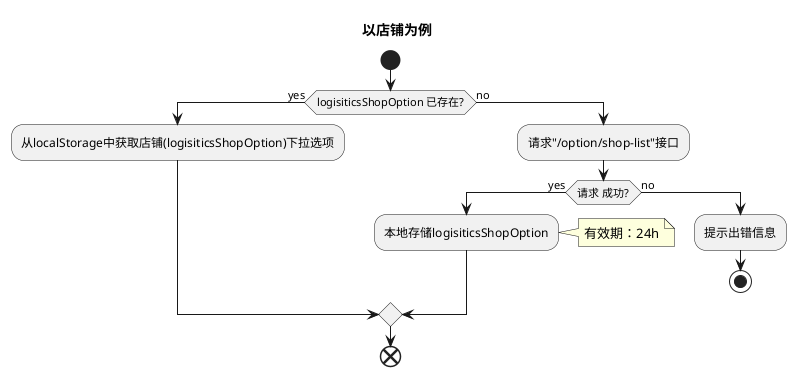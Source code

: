 @startuml
title 以店铺为例

start
if(logisiticsShopOption 已存在?) then (yes)
  :从localStorage中获取店铺(logisiticsShopOption)下拉选项;
else (no)
  :请求"/option/shop-list"接口;
  if(请求 成功?) then (yes)
    :本地存储logisiticsShopOption;
    note right
      有效期：24h
    end note
  else (no)
    :提示出错信息;
    stop
  endif
endif
end

@enduml